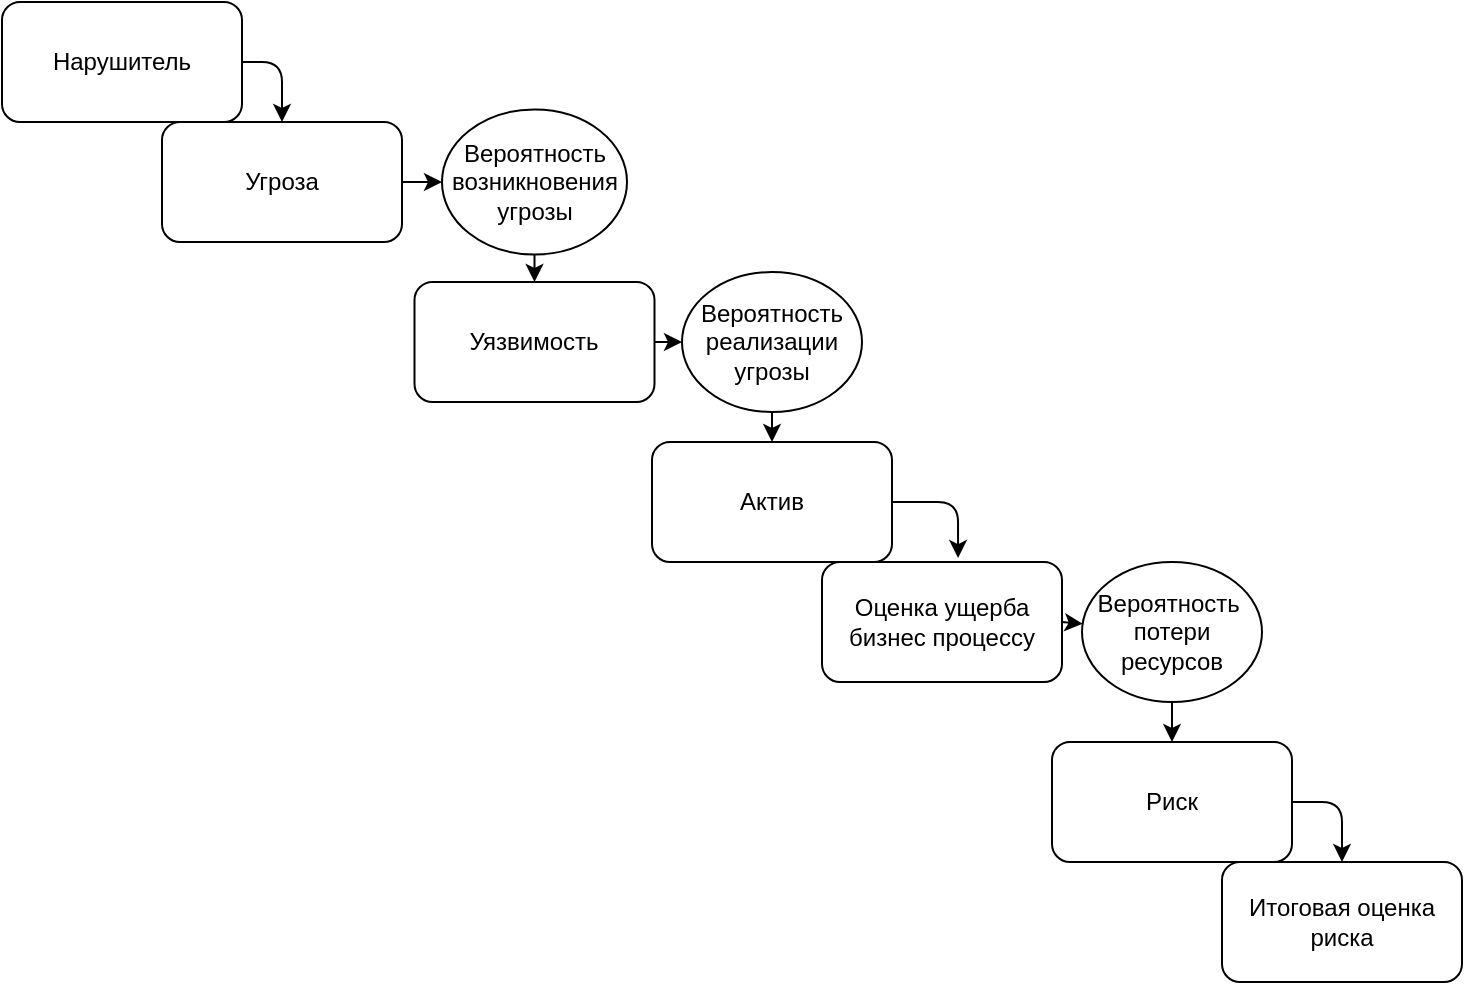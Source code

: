 <mxfile version="13.8.0" type="github">
  <diagram id="fOdvcmo1v5s1luOW1iuK" name="Page-1">
    <mxGraphModel dx="864" dy="834" grid="1" gridSize="10" guides="1" tooltips="1" connect="1" arrows="1" fold="1" page="1" pageScale="1" pageWidth="827" pageHeight="1169" math="0" shadow="0">
      <root>
        <mxCell id="0" />
        <mxCell id="1" parent="0" />
        <mxCell id="1DH27ewAFVcJ5c7RRmhL-1" value="Нарушитель" style="rounded=1;whiteSpace=wrap;html=1;" vertex="1" parent="1">
          <mxGeometry x="40" y="110" width="120" height="60" as="geometry" />
        </mxCell>
        <mxCell id="1DH27ewAFVcJ5c7RRmhL-2" value="Угроза" style="rounded=1;whiteSpace=wrap;html=1;" vertex="1" parent="1">
          <mxGeometry x="120" y="170" width="120" height="60" as="geometry" />
        </mxCell>
        <mxCell id="1DH27ewAFVcJ5c7RRmhL-3" value="Уязвимость" style="rounded=1;whiteSpace=wrap;html=1;" vertex="1" parent="1">
          <mxGeometry x="246.25" y="250" width="120" height="60" as="geometry" />
        </mxCell>
        <mxCell id="1DH27ewAFVcJ5c7RRmhL-4" value="Оценка ущерба бизнес процессу" style="rounded=1;whiteSpace=wrap;html=1;" vertex="1" parent="1">
          <mxGeometry x="450" y="390" width="120" height="60" as="geometry" />
        </mxCell>
        <mxCell id="1DH27ewAFVcJ5c7RRmhL-5" value="" style="endArrow=classic;html=1;exitX=1;exitY=0.5;exitDx=0;exitDy=0;entryX=0.5;entryY=0;entryDx=0;entryDy=0;" edge="1" parent="1" source="1DH27ewAFVcJ5c7RRmhL-1" target="1DH27ewAFVcJ5c7RRmhL-2">
          <mxGeometry width="50" height="50" relative="1" as="geometry">
            <mxPoint x="350" y="390" as="sourcePoint" />
            <mxPoint x="400" y="340" as="targetPoint" />
            <Array as="points">
              <mxPoint x="180" y="140" />
            </Array>
          </mxGeometry>
        </mxCell>
        <mxCell id="1DH27ewAFVcJ5c7RRmhL-6" value="" style="endArrow=classic;html=1;entryX=0.5;entryY=0;entryDx=0;entryDy=0;exitX=0.5;exitY=1;exitDx=0;exitDy=0;" edge="1" parent="1" source="1DH27ewAFVcJ5c7RRmhL-13" target="1DH27ewAFVcJ5c7RRmhL-3">
          <mxGeometry width="50" height="50" relative="1" as="geometry">
            <mxPoint x="354" y="280" as="sourcePoint" />
            <mxPoint x="400" y="340" as="targetPoint" />
            <Array as="points" />
          </mxGeometry>
        </mxCell>
        <mxCell id="1DH27ewAFVcJ5c7RRmhL-9" value="Актив" style="rounded=1;whiteSpace=wrap;html=1;" vertex="1" parent="1">
          <mxGeometry x="365" y="330" width="120" height="60" as="geometry" />
        </mxCell>
        <mxCell id="1DH27ewAFVcJ5c7RRmhL-10" value="" style="endArrow=classic;html=1;exitX=1;exitY=0.5;exitDx=0;exitDy=0;entryX=0.567;entryY=-0.033;entryDx=0;entryDy=0;entryPerimeter=0;" edge="1" parent="1" source="1DH27ewAFVcJ5c7RRmhL-9" target="1DH27ewAFVcJ5c7RRmhL-4">
          <mxGeometry width="50" height="50" relative="1" as="geometry">
            <mxPoint x="350" y="380" as="sourcePoint" />
            <mxPoint x="400" y="330" as="targetPoint" />
            <Array as="points">
              <mxPoint x="518" y="360" />
            </Array>
          </mxGeometry>
        </mxCell>
        <mxCell id="1DH27ewAFVcJ5c7RRmhL-11" value="Риск" style="rounded=1;whiteSpace=wrap;html=1;" vertex="1" parent="1">
          <mxGeometry x="565" y="480" width="120" height="60" as="geometry" />
        </mxCell>
        <mxCell id="1DH27ewAFVcJ5c7RRmhL-13" value="Вероятность&lt;br&gt;возникновения&lt;br&gt;угрозы" style="ellipse;whiteSpace=wrap;html=1;" vertex="1" parent="1">
          <mxGeometry x="260" y="163.75" width="92.5" height="72.5" as="geometry" />
        </mxCell>
        <mxCell id="1DH27ewAFVcJ5c7RRmhL-14" value="" style="endArrow=classic;html=1;exitX=1;exitY=0.5;exitDx=0;exitDy=0;entryX=0;entryY=0.5;entryDx=0;entryDy=0;" edge="1" parent="1" source="1DH27ewAFVcJ5c7RRmhL-2" target="1DH27ewAFVcJ5c7RRmhL-13">
          <mxGeometry width="50" height="50" relative="1" as="geometry">
            <mxPoint x="280" y="230" as="sourcePoint" />
            <mxPoint x="340" y="300" as="targetPoint" />
            <Array as="points" />
          </mxGeometry>
        </mxCell>
        <mxCell id="1DH27ewAFVcJ5c7RRmhL-15" value="Вероятность реализации угрозы" style="ellipse;whiteSpace=wrap;html=1;" vertex="1" parent="1">
          <mxGeometry x="380" y="245" width="90" height="70" as="geometry" />
        </mxCell>
        <mxCell id="1DH27ewAFVcJ5c7RRmhL-18" value="" style="endArrow=classic;html=1;exitX=1;exitY=0.5;exitDx=0;exitDy=0;" edge="1" parent="1" source="1DH27ewAFVcJ5c7RRmhL-3" target="1DH27ewAFVcJ5c7RRmhL-15">
          <mxGeometry width="50" height="50" relative="1" as="geometry">
            <mxPoint x="360" y="360" as="sourcePoint" />
            <mxPoint x="410" y="310" as="targetPoint" />
          </mxGeometry>
        </mxCell>
        <mxCell id="1DH27ewAFVcJ5c7RRmhL-19" value="" style="endArrow=classic;html=1;exitX=0.5;exitY=1;exitDx=0;exitDy=0;entryX=0.5;entryY=0;entryDx=0;entryDy=0;" edge="1" parent="1" source="1DH27ewAFVcJ5c7RRmhL-15" target="1DH27ewAFVcJ5c7RRmhL-9">
          <mxGeometry width="50" height="50" relative="1" as="geometry">
            <mxPoint x="360" y="360" as="sourcePoint" />
            <mxPoint x="410" y="310" as="targetPoint" />
          </mxGeometry>
        </mxCell>
        <mxCell id="1DH27ewAFVcJ5c7RRmhL-20" value="Итоговая оценка риска" style="rounded=1;whiteSpace=wrap;html=1;" vertex="1" parent="1">
          <mxGeometry x="650" y="540" width="120" height="60" as="geometry" />
        </mxCell>
        <mxCell id="1DH27ewAFVcJ5c7RRmhL-21" value="" style="endArrow=classic;html=1;exitX=1;exitY=0.5;exitDx=0;exitDy=0;entryX=0.5;entryY=0;entryDx=0;entryDy=0;" edge="1" parent="1" source="1DH27ewAFVcJ5c7RRmhL-11" target="1DH27ewAFVcJ5c7RRmhL-20">
          <mxGeometry width="50" height="50" relative="1" as="geometry">
            <mxPoint x="650" y="460" as="sourcePoint" />
            <mxPoint x="820" y="700" as="targetPoint" />
            <Array as="points">
              <mxPoint x="710" y="510" />
            </Array>
          </mxGeometry>
        </mxCell>
        <mxCell id="1DH27ewAFVcJ5c7RRmhL-22" value="Вероятность&amp;nbsp;&lt;br&gt;потери ресурсов" style="ellipse;whiteSpace=wrap;html=1;" vertex="1" parent="1">
          <mxGeometry x="580" y="390" width="90" height="70" as="geometry" />
        </mxCell>
        <mxCell id="1DH27ewAFVcJ5c7RRmhL-23" value="" style="endArrow=classic;html=1;exitX=1;exitY=0.5;exitDx=0;exitDy=0;" edge="1" parent="1" source="1DH27ewAFVcJ5c7RRmhL-4" target="1DH27ewAFVcJ5c7RRmhL-22">
          <mxGeometry width="50" height="50" relative="1" as="geometry">
            <mxPoint x="530" y="550" as="sourcePoint" />
            <mxPoint x="580" y="500" as="targetPoint" />
          </mxGeometry>
        </mxCell>
        <mxCell id="1DH27ewAFVcJ5c7RRmhL-24" value="" style="endArrow=classic;html=1;exitX=0.5;exitY=1;exitDx=0;exitDy=0;entryX=0.5;entryY=0;entryDx=0;entryDy=0;" edge="1" parent="1" source="1DH27ewAFVcJ5c7RRmhL-22" target="1DH27ewAFVcJ5c7RRmhL-11">
          <mxGeometry width="50" height="50" relative="1" as="geometry">
            <mxPoint x="530" y="550" as="sourcePoint" />
            <mxPoint x="705" y="580" as="targetPoint" />
          </mxGeometry>
        </mxCell>
      </root>
    </mxGraphModel>
  </diagram>
</mxfile>
